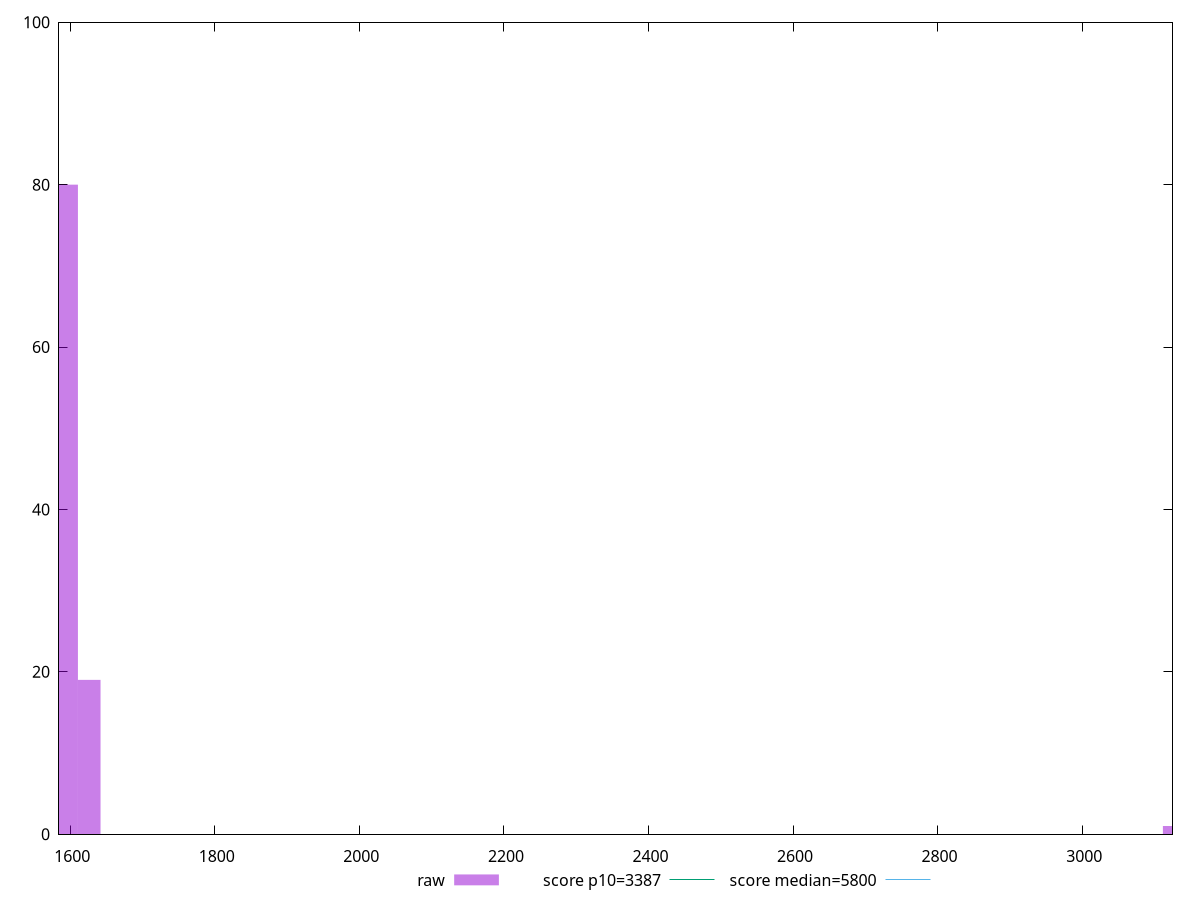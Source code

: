 reset

$raw <<EOF
3127.3760934763663 1
1594.9618076729466 80
1626.2355686077103 19
EOF

set key outside below
set boxwidth 31.27376093476366
set xrange [1584.4194:3125.0302718872085]
set yrange [0:100]
set trange [0:100]
set style fill transparent solid 0.5 noborder

set parametric
set terminal svg size 640, 490 enhanced background rgb 'white'
set output "report_00018_2021-02-10T15-25-16.877Z/speed-index/samples/pages+cached+noadtech+nomedia+nocss/raw/histogram.svg"

plot $raw title "raw" with boxes, \
     3387,t title "score p10=3387", \
     5800,t title "score median=5800"

reset
